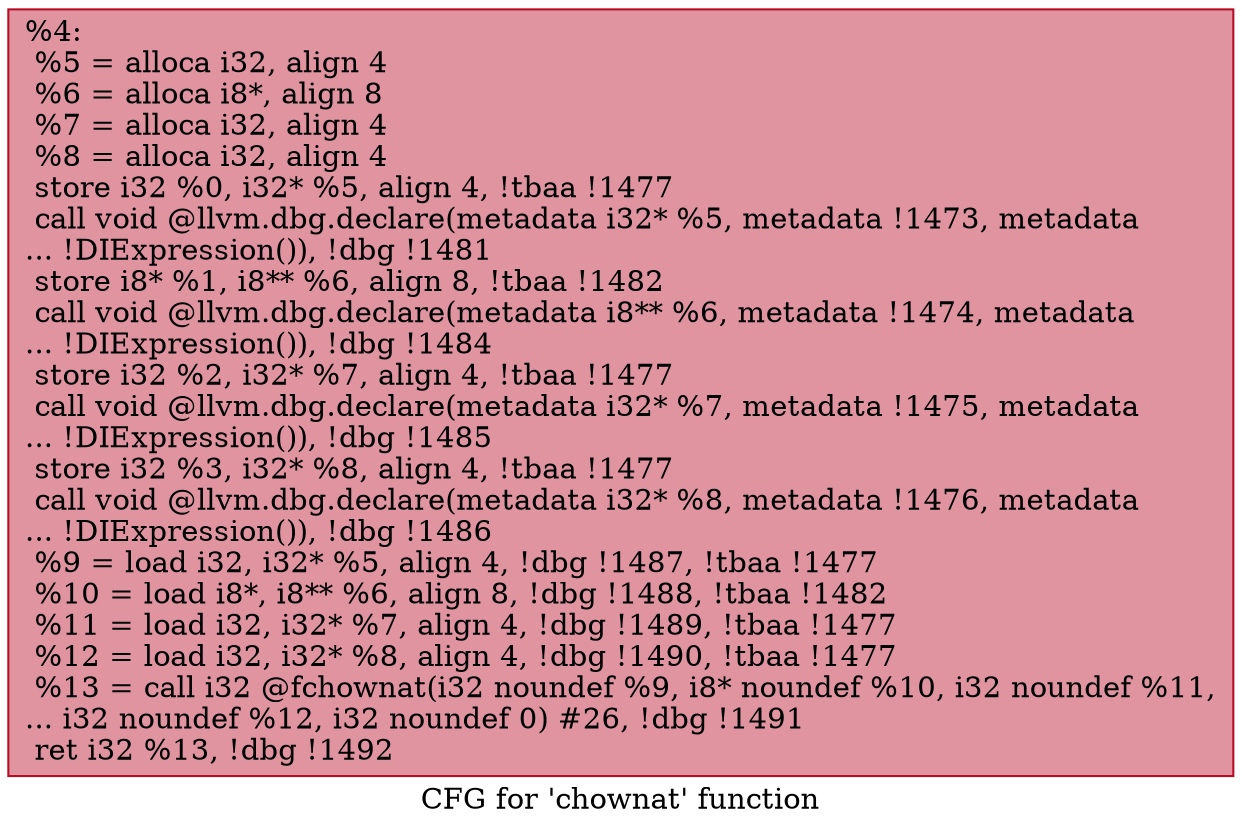 digraph "CFG for 'chownat' function" {
	label="CFG for 'chownat' function";

	Node0xf8e1f0 [shape=record,color="#b70d28ff", style=filled, fillcolor="#b70d2870",label="{%4:\l  %5 = alloca i32, align 4\l  %6 = alloca i8*, align 8\l  %7 = alloca i32, align 4\l  %8 = alloca i32, align 4\l  store i32 %0, i32* %5, align 4, !tbaa !1477\l  call void @llvm.dbg.declare(metadata i32* %5, metadata !1473, metadata\l... !DIExpression()), !dbg !1481\l  store i8* %1, i8** %6, align 8, !tbaa !1482\l  call void @llvm.dbg.declare(metadata i8** %6, metadata !1474, metadata\l... !DIExpression()), !dbg !1484\l  store i32 %2, i32* %7, align 4, !tbaa !1477\l  call void @llvm.dbg.declare(metadata i32* %7, metadata !1475, metadata\l... !DIExpression()), !dbg !1485\l  store i32 %3, i32* %8, align 4, !tbaa !1477\l  call void @llvm.dbg.declare(metadata i32* %8, metadata !1476, metadata\l... !DIExpression()), !dbg !1486\l  %9 = load i32, i32* %5, align 4, !dbg !1487, !tbaa !1477\l  %10 = load i8*, i8** %6, align 8, !dbg !1488, !tbaa !1482\l  %11 = load i32, i32* %7, align 4, !dbg !1489, !tbaa !1477\l  %12 = load i32, i32* %8, align 4, !dbg !1490, !tbaa !1477\l  %13 = call i32 @fchownat(i32 noundef %9, i8* noundef %10, i32 noundef %11,\l... i32 noundef %12, i32 noundef 0) #26, !dbg !1491\l  ret i32 %13, !dbg !1492\l}"];
}
